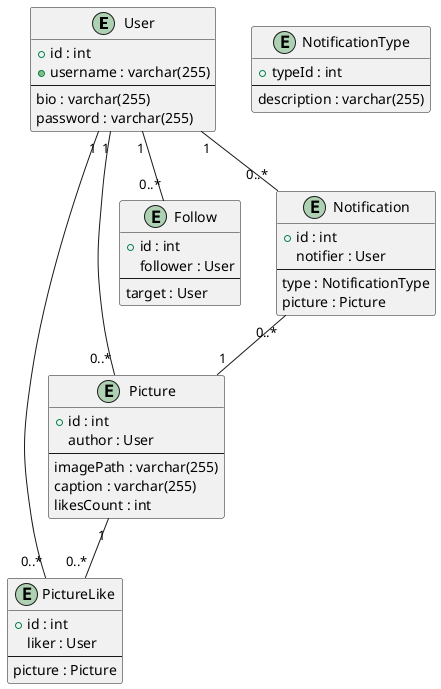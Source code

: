 @startuml QuackstagramERD

entity "User" as user {
  + id : int
  + username : varchar(255)
  --
  bio : varchar(255)
  password : varchar(255)
}

entity "Picture" as picture {
  + id : int
  author : User
  --
  imagePath : varchar(255)
  caption : varchar(255)
  likesCount : int
}

entity "PictureLike" as picturelike {
  + id : int
  liker : User
  --
  picture : Picture
}

entity "Follow" as follow {
  + id : int
  follower : User
  --
  target : User
}

entity "Notification" as notification {
  + id : int
  notifier : User
  --
  type : NotificationType
  picture : Picture
}

entity "NotificationType" as ntype {
  + typeId : int
  --
  description : varchar(255)
}

user "1" -- "0..*" picture
user "1" -- "0..*" picturelike
user "1" -- "0..*" follow
user "1" -- "0..*" notification
notification "0..*" -- "1" picture
picture "1" -- "0..*" picturelike

@enduml
